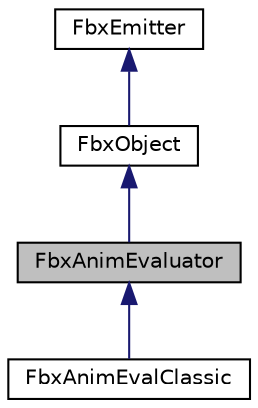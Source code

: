 digraph "FbxAnimEvaluator"
{
  edge [fontname="Helvetica",fontsize="10",labelfontname="Helvetica",labelfontsize="10"];
  node [fontname="Helvetica",fontsize="10",shape=record];
  Node0 [label="FbxAnimEvaluator",height=0.2,width=0.4,color="black", fillcolor="grey75", style="filled", fontcolor="black"];
  Node1 -> Node0 [dir="back",color="midnightblue",fontsize="10",style="solid",fontname="Helvetica"];
  Node1 [label="FbxObject",height=0.2,width=0.4,color="black", fillcolor="white", style="filled",URL="$class_fbx_object.html"];
  Node2 -> Node1 [dir="back",color="midnightblue",fontsize="10",style="solid",fontname="Helvetica"];
  Node2 [label="FbxEmitter",height=0.2,width=0.4,color="black", fillcolor="white", style="filled",URL="$class_fbx_emitter.html"];
  Node0 -> Node3 [dir="back",color="midnightblue",fontsize="10",style="solid",fontname="Helvetica"];
  Node3 [label="FbxAnimEvalClassic",height=0.2,width=0.4,color="black", fillcolor="white", style="filled",URL="$class_fbx_anim_eval_classic.html"];
}
